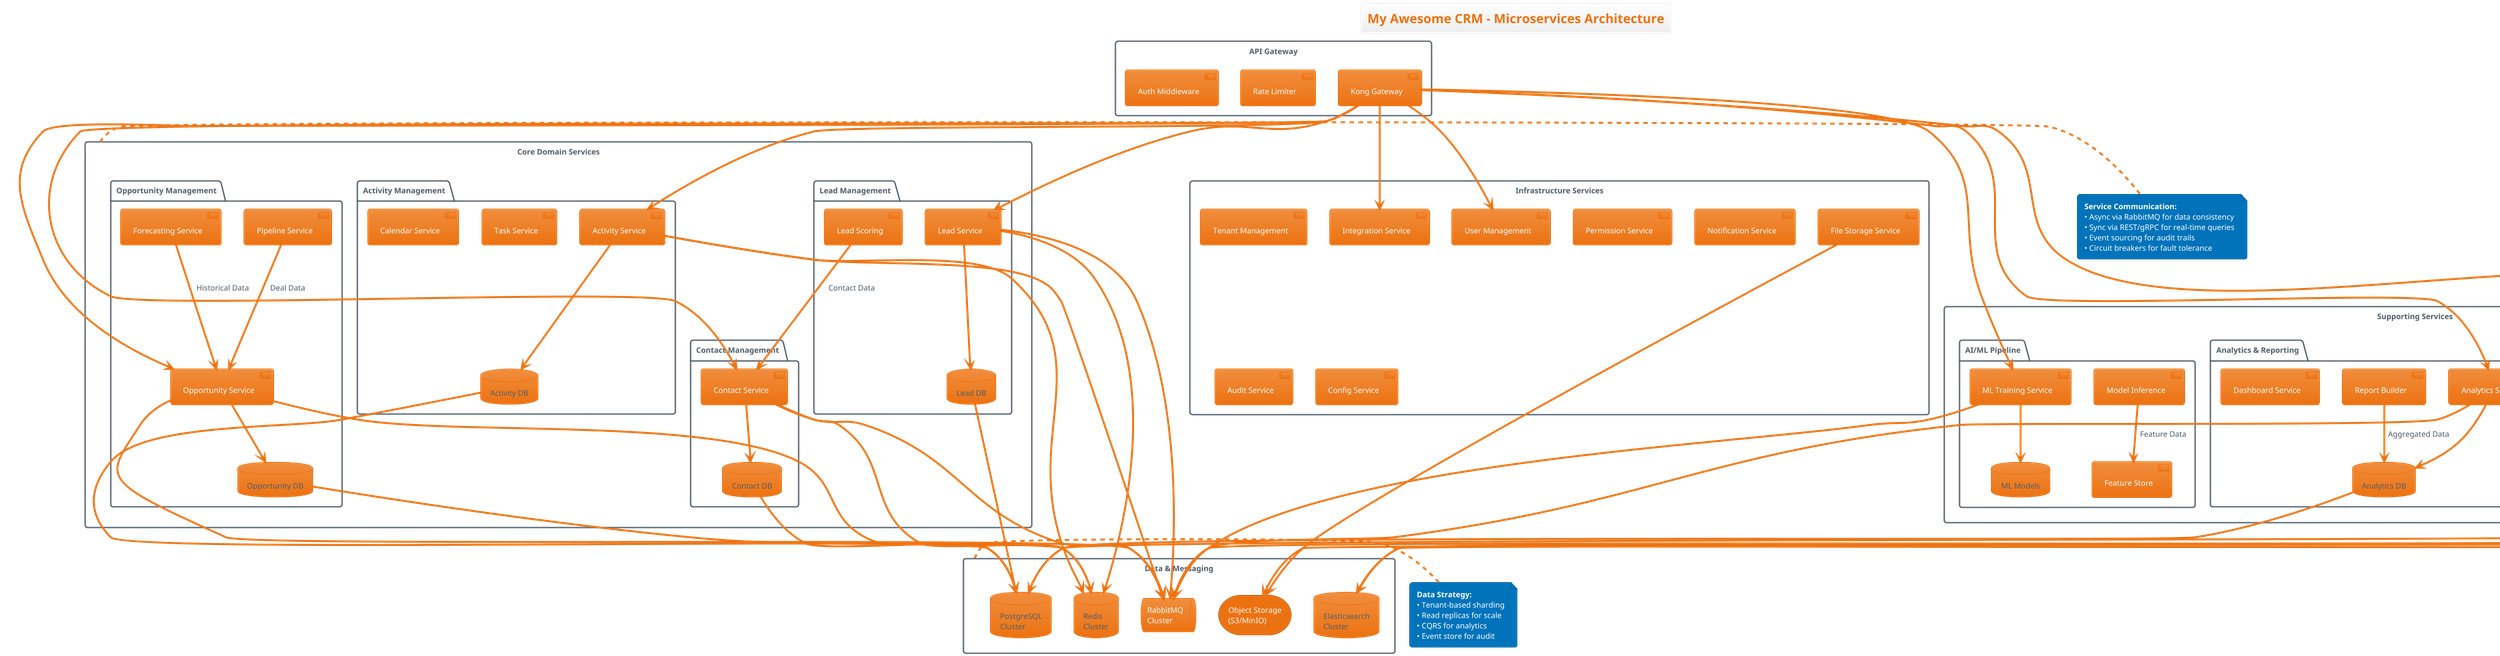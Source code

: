 @startuml microservices-architecture
!theme aws-orange
title My Awesome CRM - Microservices Architecture

!define SERVICE component

rectangle "API Gateway" as gateway {
    SERVICE "Kong Gateway" as kong
    SERVICE "Rate Limiter" as limiter
    SERVICE "Auth Middleware" as auth
}

rectangle "Core Domain Services" as core {
    package "Contact Management" {
        SERVICE "Contact Service" as contact
        database "Contact DB" as contactdb
    }
    
    package "Lead Management" {
        SERVICE "Lead Service" as lead
        SERVICE "Lead Scoring" as scoring
        database "Lead DB" as leaddb
    }
    
    package "Opportunity Management" {
        SERVICE "Opportunity Service" as opportunity
        SERVICE "Pipeline Service" as pipeline
        SERVICE "Forecasting Service" as forecast
        database "Opportunity DB" as oppdb
    }
    
    package "Activity Management" {
        SERVICE "Activity Service" as activity
        SERVICE "Task Service" as task
        SERVICE "Calendar Service" as calendar
        database "Activity DB" as activitydb
    }
}

rectangle "Supporting Services" as supporting {
    package "Communication Hub" {
        SERVICE "Email Service" as email
        SERVICE "Call Service" as call
        SERVICE "Meeting Service" as meeting
        database "Communication DB" as commdb
    }
    
    package "Analytics & Reporting" {
        SERVICE "Analytics Service" as analytics
        SERVICE "Report Builder" as reports
        SERVICE "Dashboard Service" as dashboard
        database "Analytics DB" as analyticsdb
    }
    
    package "AI/ML Pipeline" {
        SERVICE "ML Training Service" as training
        SERVICE "Model Inference" as inference
        SERVICE "Feature Store" as features
        database "ML Models" as models
    }
}

rectangle "Infrastructure Services" as infra {
    SERVICE "User Management" as users
    SERVICE "Tenant Management" as tenants
    SERVICE "Permission Service" as permissions
    SERVICE "Notification Service" as notifications
    SERVICE "Integration Service" as integrations
    SERVICE "File Storage Service" as files
    SERVICE "Audit Service" as audit
    SERVICE "Config Service" as config
}

rectangle "Data & Messaging" as data {
    database "PostgreSQL\nCluster" as postgres
    database "Redis\nCluster" as redis
    database "Elasticsearch\nCluster" as elastic
    queue "RabbitMQ\nCluster" as rabbitmq
    storage "Object Storage\n(S3/MinIO)" as storage
}

' Gateway connections
kong --> contact
kong --> lead  
kong --> opportunity
kong --> activity
kong --> email
kong --> analytics
kong --> training
kong --> users
kong --> integrations

' Service-to-service communication via message queue
contact --> rabbitmq
lead --> rabbitmq
opportunity --> rabbitmq
activity --> rabbitmq
email --> rabbitmq
analytics --> rabbitmq
training --> rabbitmq

' Database connections
contact --> contactdb
lead --> leaddb
opportunity --> oppdb
activity --> activitydb
email --> commdb
analytics --> analyticsdb
training --> models

contactdb --> postgres
leaddb --> postgres
oppdb --> postgres
activitydb --> postgres
commdb --> postgres
analyticsdb --> postgres

' Cache connections
contact --> redis
lead --> redis
opportunity --> redis
activity --> redis

' Search connections
analytics --> elastic
email --> elastic

' File storage connections
email --> storage
files --> storage

' Cross-service dependencies
scoring --> contact : "Contact Data"
pipeline --> opportunity : "Deal Data"
forecast --> opportunity : "Historical Data"
inference --> features : "Feature Data"
reports --> analyticsdb : "Aggregated Data"

note right of core
  **Service Communication:**
  • Async via RabbitMQ for data consistency
  • Sync via REST/gRPC for real-time queries
  • Event sourcing for audit trails
  • Circuit breakers for fault tolerance
end note

note left of data
  **Data Strategy:**
  • Tenant-based sharding
  • Read replicas for scale
  • CQRS for analytics
  • Event store for audit
end note

@enduml